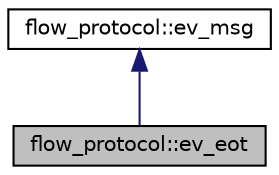 digraph "flow_protocol::ev_eot"
{
  edge [fontname="Helvetica",fontsize="10",labelfontname="Helvetica",labelfontsize="10"];
  node [fontname="Helvetica",fontsize="10",shape=record];
  Node2 [label="flow_protocol::ev_eot",height=0.2,width=0.4,color="black", fillcolor="grey75", style="filled", fontcolor="black"];
  Node3 -> Node2 [dir="back",color="midnightblue",fontsize="10",style="solid",fontname="Helvetica"];
  Node3 [label="flow_protocol::ev_msg",height=0.2,width=0.4,color="black", fillcolor="white", style="filled",URL="$structflow__protocol_1_1ev__msg.html"];
}
